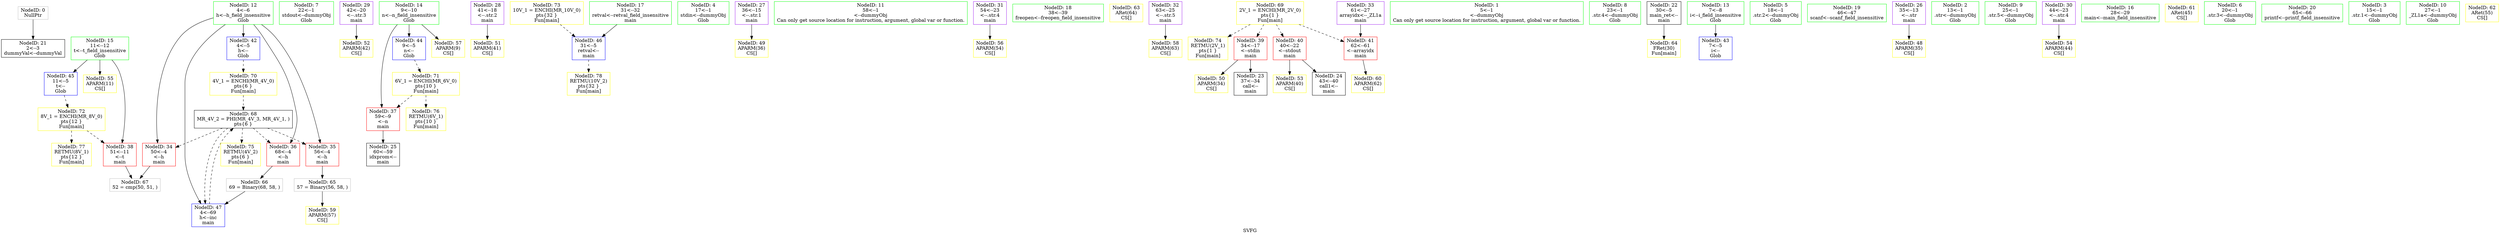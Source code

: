 digraph "SVFG" {
	label="SVFG";

	Node0x5611320f50b0 [shape=record,color=grey,label="{NodeID: 0\nNullPtr}"];
	Node0x5611320f50b0 -> Node0x561132106b30[style=solid];
	Node0x561132107f70 [shape=record,color=blue,label="{NodeID: 45\n11\<--5\nt\<--\nGlob }"];
	Node0x561132107f70 -> Node0x56113210d040[style=dashed];
	Node0x5611321047e0 [shape=record,color=green,label="{NodeID: 7\n22\<--1\nstdout\<--dummyObj\nGlob }"];
	Node0x561132108d60 [shape=record,color=yellow,style=double,label="{NodeID: 52\nAPARM(42)\nCS[]}"];
	Node0x561132106460 [shape=record,color=green,label="{NodeID: 14\n9\<--10\nn\<--n_field_insensitive\nGlob }"];
	Node0x561132106460 -> Node0x561132107860[style=solid];
	Node0x561132106460 -> Node0x561132107e70[style=solid];
	Node0x561132106460 -> Node0x561132109170[style=solid];
	Node0x561132109310 [shape=record,color=yellow,style=double,label="{NodeID: 59\nAPARM(57)\nCS[]}"];
	Node0x561132106b30 [shape=record,color=black,label="{NodeID: 21\n2\<--3\ndummyVal\<--dummyVal\n}"];
	Node0x561132109cb0 [shape=record,color=grey,label="{NodeID: 66\n69 = Binary(68, 58, )\n}"];
	Node0x561132109cb0 -> Node0x561132108140[style=solid];
	Node0x561132107110 [shape=record,color=purple,label="{NodeID: 28\n41\<--18\n\<--.str.2\nmain\n}"];
	Node0x561132107110 -> Node0x561132108c90[style=solid];
	Node0x56113210d120 [shape=record,color=yellow,style=double,label="{NodeID: 73\n10V_1 = ENCHI(MR_10V_0)\npts\{32 \}\nFun[main]}"];
	Node0x56113210d120 -> Node0x561132108070[style=dashed];
	Node0x5611321076c0 [shape=record,color=red,label="{NodeID: 35\n56\<--4\n\<--h\nmain\n}"];
	Node0x5611321076c0 -> Node0x561132109b30[style=solid];
	Node0x561132107c70 [shape=record,color=blue,label="{NodeID: 42\n4\<--5\nh\<--\nGlob }"];
	Node0x561132107c70 -> Node0x56113210ce80[style=dashed];
	Node0x5611321043b0 [shape=record,color=green,label="{NodeID: 4\n17\<--1\nstdin\<--dummyObj\nGlob }"];
	Node0x561132108af0 [shape=record,color=yellow,style=double,label="{NodeID: 49\nAPARM(36)\nCS[]}"];
	Node0x561132106160 [shape=record,color=green,label="{NodeID: 11\n58\<--1\n\<--dummyObj\nCan only get source location for instruction, argument, global var or function.}"];
	Node0x5611321090a0 [shape=record,color=yellow,style=double,label="{NodeID: 56\nAPARM(54)\nCS[]}"];
	Node0x561132106830 [shape=record,color=green,label="{NodeID: 18\n38\<--39\nfreopen\<--freopen_field_insensitive\n}"];
	Node0x5611321095d0 [shape=record,color=yellow,style=double,label="{NodeID: 63\nARet(64)\nCS[]}"];
	Node0x561132106ea0 [shape=record,color=black,label="{NodeID: 25\n60\<--59\nidxprom\<--\nmain\n}"];
	Node0x56113210ce80 [shape=record,color=yellow,style=double,label="{NodeID: 70\n4V_1 = ENCHI(MR_4V_0)\npts\{6 \}\nFun[main]}"];
	Node0x56113210ce80 -> Node0x56113210be60[style=dashed];
	Node0x561132107450 [shape=record,color=purple,label="{NodeID: 32\n63\<--25\n\<--.str.5\nmain\n}"];
	Node0x561132107450 -> Node0x561132109240[style=solid];
	Node0x56113210dee0 [shape=record,color=yellow,style=double,label="{NodeID: 77\nRETMU(8V_1)\npts\{12 \}\nFun[main]}"];
	Node0x561132107a00 [shape=record,color=red,label="{NodeID: 39\n34\<--17\n\<--stdin\nmain\n}"];
	Node0x561132107a00 -> Node0x561132106d00[style=solid];
	Node0x561132107a00 -> Node0x561132108bc0[style=solid];
	Node0x5611320f6250 [shape=record,color=green,label="{NodeID: 1\n5\<--1\n\<--dummyObj\nCan only get source location for instruction, argument, global var or function.}"];
	Node0x561132108070 [shape=record,color=blue,label="{NodeID: 46\n31\<--5\nretval\<--\nmain\n}"];
	Node0x561132108070 -> Node0x56113210dfc0[style=dashed];
	Node0x561132105ed0 [shape=record,color=green,label="{NodeID: 8\n23\<--1\n.str.4\<--dummyObj\nGlob }"];
	Node0x561132108e30 [shape=record,color=yellow,style=double,label="{NodeID: 53\nAPARM(40)\nCS[]}"];
	Node0x561132106560 [shape=record,color=green,label="{NodeID: 15\n11\<--12\nt\<--t_field_insensitive\nGlob }"];
	Node0x561132106560 -> Node0x561132107930[style=solid];
	Node0x561132106560 -> Node0x561132107f70[style=solid];
	Node0x561132106560 -> Node0x561132108fd0[style=solid];
	Node0x5611321093e0 [shape=record,color=yellow,style=double,label="{NodeID: 60\nAPARM(62)\nCS[]}"];
	Node0x561132106c30 [shape=record,color=black,label="{NodeID: 22\n30\<--5\nmain_ret\<--\nmain\n}"];
	Node0x561132106c30 -> Node0x561132109660[style=solid];
	Node0x561132109e30 [shape=record,color=grey,label="{NodeID: 67\n52 = cmp(50, 51, )\n}"];
	Node0x5611321071e0 [shape=record,color=purple,label="{NodeID: 29\n42\<--20\n\<--.str.3\nmain\n}"];
	Node0x5611321071e0 -> Node0x561132108d60[style=solid];
	Node0x56113210d200 [shape=record,color=yellow,style=double,label="{NodeID: 74\nRETMU(2V_1)\npts\{1 \}\nFun[main]}"];
	Node0x561132107790 [shape=record,color=red,label="{NodeID: 36\n68\<--4\n\<--h\nmain\n}"];
	Node0x561132107790 -> Node0x561132109cb0[style=solid];
	Node0x561132107d70 [shape=record,color=blue,label="{NodeID: 43\n7\<--5\ni\<--\nGlob }"];
	Node0x561132104660 [shape=record,color=green,label="{NodeID: 5\n18\<--1\n.str.2\<--dummyObj\nGlob }"];
	Node0x561132108bc0 [shape=record,color=yellow,style=double,label="{NodeID: 50\nAPARM(34)\nCS[]}"];
	Node0x561132106260 [shape=record,color=green,label="{NodeID: 12\n4\<--6\nh\<--h_field_insensitive\nGlob }"];
	Node0x561132106260 -> Node0x5611321075f0[style=solid];
	Node0x561132106260 -> Node0x5611321076c0[style=solid];
	Node0x561132106260 -> Node0x561132107790[style=solid];
	Node0x561132106260 -> Node0x561132107c70[style=solid];
	Node0x561132106260 -> Node0x561132108140[style=solid];
	Node0x561132109170 [shape=record,color=yellow,style=double,label="{NodeID: 57\nAPARM(9)\nCS[]}"];
	Node0x561132106930 [shape=record,color=green,label="{NodeID: 19\n46\<--47\nscanf\<--scanf_field_insensitive\n}"];
	Node0x561132109660 [shape=record,color=yellow,style=double,label="{NodeID: 64\nFRet(30)\nFun[main]}"];
	Node0x561132106f70 [shape=record,color=purple,label="{NodeID: 26\n35\<--13\n\<--.str\nmain\n}"];
	Node0x561132106f70 -> Node0x561132108a20[style=solid];
	Node0x56113210cf60 [shape=record,color=yellow,style=double,label="{NodeID: 71\n6V_1 = ENCHI(MR_6V_0)\npts\{10 \}\nFun[main]}"];
	Node0x56113210cf60 -> Node0x561132107860[style=dashed];
	Node0x56113210cf60 -> Node0x56113210de00[style=dashed];
	Node0x561132107520 [shape=record,color=purple,label="{NodeID: 33\n61\<--27\narrayidx\<--_ZL1a\nmain\n}"];
	Node0x561132107520 -> Node0x561132107ba0[style=solid];
	Node0x56113210dfc0 [shape=record,color=yellow,style=double,label="{NodeID: 78\nRETMU(10V_2)\npts\{32 \}\nFun[main]}"];
	Node0x561132107ad0 [shape=record,color=red,label="{NodeID: 40\n40\<--22\n\<--stdout\nmain\n}"];
	Node0x561132107ad0 -> Node0x561132106dd0[style=solid];
	Node0x561132107ad0 -> Node0x561132108e30[style=solid];
	Node0x5611320f62e0 [shape=record,color=green,label="{NodeID: 2\n13\<--1\n.str\<--dummyObj\nGlob }"];
	Node0x561132108140 [shape=record,color=blue,label="{NodeID: 47\n4\<--69\nh\<--inc\nmain\n}"];
	Node0x561132108140 -> Node0x56113210be60[style=dashed];
	Node0x561132105f60 [shape=record,color=green,label="{NodeID: 9\n25\<--1\n.str.5\<--dummyObj\nGlob }"];
	Node0x561132108f00 [shape=record,color=yellow,style=double,label="{NodeID: 54\nAPARM(44)\nCS[]}"];
	Node0x561132106660 [shape=record,color=green,label="{NodeID: 16\n28\<--29\nmain\<--main_field_insensitive\n}"];
	Node0x5611321094b0 [shape=record,color=yellow,style=double,label="{NodeID: 61\nARet(45)\nCS[]}"];
	Node0x561132106d00 [shape=record,color=black,label="{NodeID: 23\n37\<--34\ncall\<--\nmain\n}"];
	Node0x56113210be60 [shape=record,color=black,label="{NodeID: 68\nMR_4V_2 = PHI(MR_4V_3, MR_4V_1, )\npts\{6 \}\n}"];
	Node0x56113210be60 -> Node0x5611321075f0[style=dashed];
	Node0x56113210be60 -> Node0x5611321076c0[style=dashed];
	Node0x56113210be60 -> Node0x561132107790[style=dashed];
	Node0x56113210be60 -> Node0x561132108140[style=dashed];
	Node0x56113210be60 -> Node0x56113210dd20[style=dashed];
	Node0x5611321072b0 [shape=record,color=purple,label="{NodeID: 30\n44\<--23\n\<--.str.4\nmain\n}"];
	Node0x5611321072b0 -> Node0x561132108f00[style=solid];
	Node0x56113210dd20 [shape=record,color=yellow,style=double,label="{NodeID: 75\nRETMU(4V_2)\npts\{6 \}\nFun[main]}"];
	Node0x561132107860 [shape=record,color=red,label="{NodeID: 37\n59\<--9\n\<--n\nmain\n}"];
	Node0x561132107860 -> Node0x561132106ea0[style=solid];
	Node0x561132107e70 [shape=record,color=blue,label="{NodeID: 44\n9\<--5\nn\<--\nGlob }"];
	Node0x561132107e70 -> Node0x56113210cf60[style=dashed];
	Node0x561132104720 [shape=record,color=green,label="{NodeID: 6\n20\<--1\n.str.3\<--dummyObj\nGlob }"];
	Node0x561132108c90 [shape=record,color=yellow,style=double,label="{NodeID: 51\nAPARM(41)\nCS[]}"];
	Node0x561132106360 [shape=record,color=green,label="{NodeID: 13\n7\<--8\ni\<--i_field_insensitive\nGlob }"];
	Node0x561132106360 -> Node0x561132107d70[style=solid];
	Node0x561132109240 [shape=record,color=yellow,style=double,label="{NodeID: 58\nAPARM(63)\nCS[]}"];
	Node0x561132106a30 [shape=record,color=green,label="{NodeID: 20\n65\<--66\nprintf\<--printf_field_insensitive\n}"];
	Node0x561132109b30 [shape=record,color=grey,label="{NodeID: 65\n57 = Binary(56, 58, )\n}"];
	Node0x561132109b30 -> Node0x561132109310[style=solid];
	Node0x561132107040 [shape=record,color=purple,label="{NodeID: 27\n36\<--15\n\<--.str.1\nmain\n}"];
	Node0x561132107040 -> Node0x561132108af0[style=solid];
	Node0x56113210d040 [shape=record,color=yellow,style=double,label="{NodeID: 72\n8V_1 = ENCHI(MR_8V_0)\npts\{12 \}\nFun[main]}"];
	Node0x56113210d040 -> Node0x561132107930[style=dashed];
	Node0x56113210d040 -> Node0x56113210dee0[style=dashed];
	Node0x5611321075f0 [shape=record,color=red,label="{NodeID: 34\n50\<--4\n\<--h\nmain\n}"];
	Node0x5611321075f0 -> Node0x561132109e30[style=solid];
	Node0x561132107ba0 [shape=record,color=red,label="{NodeID: 41\n62\<--61\n\<--arrayidx\nmain\n}"];
	Node0x561132107ba0 -> Node0x5611321093e0[style=solid];
	Node0x561132104320 [shape=record,color=green,label="{NodeID: 3\n15\<--1\n.str.1\<--dummyObj\nGlob }"];
	Node0x561132108a20 [shape=record,color=yellow,style=double,label="{NodeID: 48\nAPARM(35)\nCS[]}"];
	Node0x561132106060 [shape=record,color=green,label="{NodeID: 10\n27\<--1\n_ZL1a\<--dummyObj\nGlob }"];
	Node0x561132108fd0 [shape=record,color=yellow,style=double,label="{NodeID: 55\nAPARM(11)\nCS[]}"];
	Node0x561132106760 [shape=record,color=green,label="{NodeID: 17\n31\<--32\nretval\<--retval_field_insensitive\nmain\n}"];
	Node0x561132106760 -> Node0x561132108070[style=solid];
	Node0x561132109540 [shape=record,color=yellow,style=double,label="{NodeID: 62\nARet(55)\nCS[]}"];
	Node0x561132106dd0 [shape=record,color=black,label="{NodeID: 24\n43\<--40\ncall1\<--\nmain\n}"];
	Node0x56113210c360 [shape=record,color=yellow,style=double,label="{NodeID: 69\n2V_1 = ENCHI(MR_2V_0)\npts\{1 \}\nFun[main]}"];
	Node0x56113210c360 -> Node0x561132107a00[style=dashed];
	Node0x56113210c360 -> Node0x561132107ad0[style=dashed];
	Node0x56113210c360 -> Node0x561132107ba0[style=dashed];
	Node0x56113210c360 -> Node0x56113210d200[style=dashed];
	Node0x561132107380 [shape=record,color=purple,label="{NodeID: 31\n54\<--23\n\<--.str.4\nmain\n}"];
	Node0x561132107380 -> Node0x5611321090a0[style=solid];
	Node0x56113210de00 [shape=record,color=yellow,style=double,label="{NodeID: 76\nRETMU(6V_1)\npts\{10 \}\nFun[main]}"];
	Node0x561132107930 [shape=record,color=red,label="{NodeID: 38\n51\<--11\n\<--t\nmain\n}"];
	Node0x561132107930 -> Node0x561132109e30[style=solid];
}
